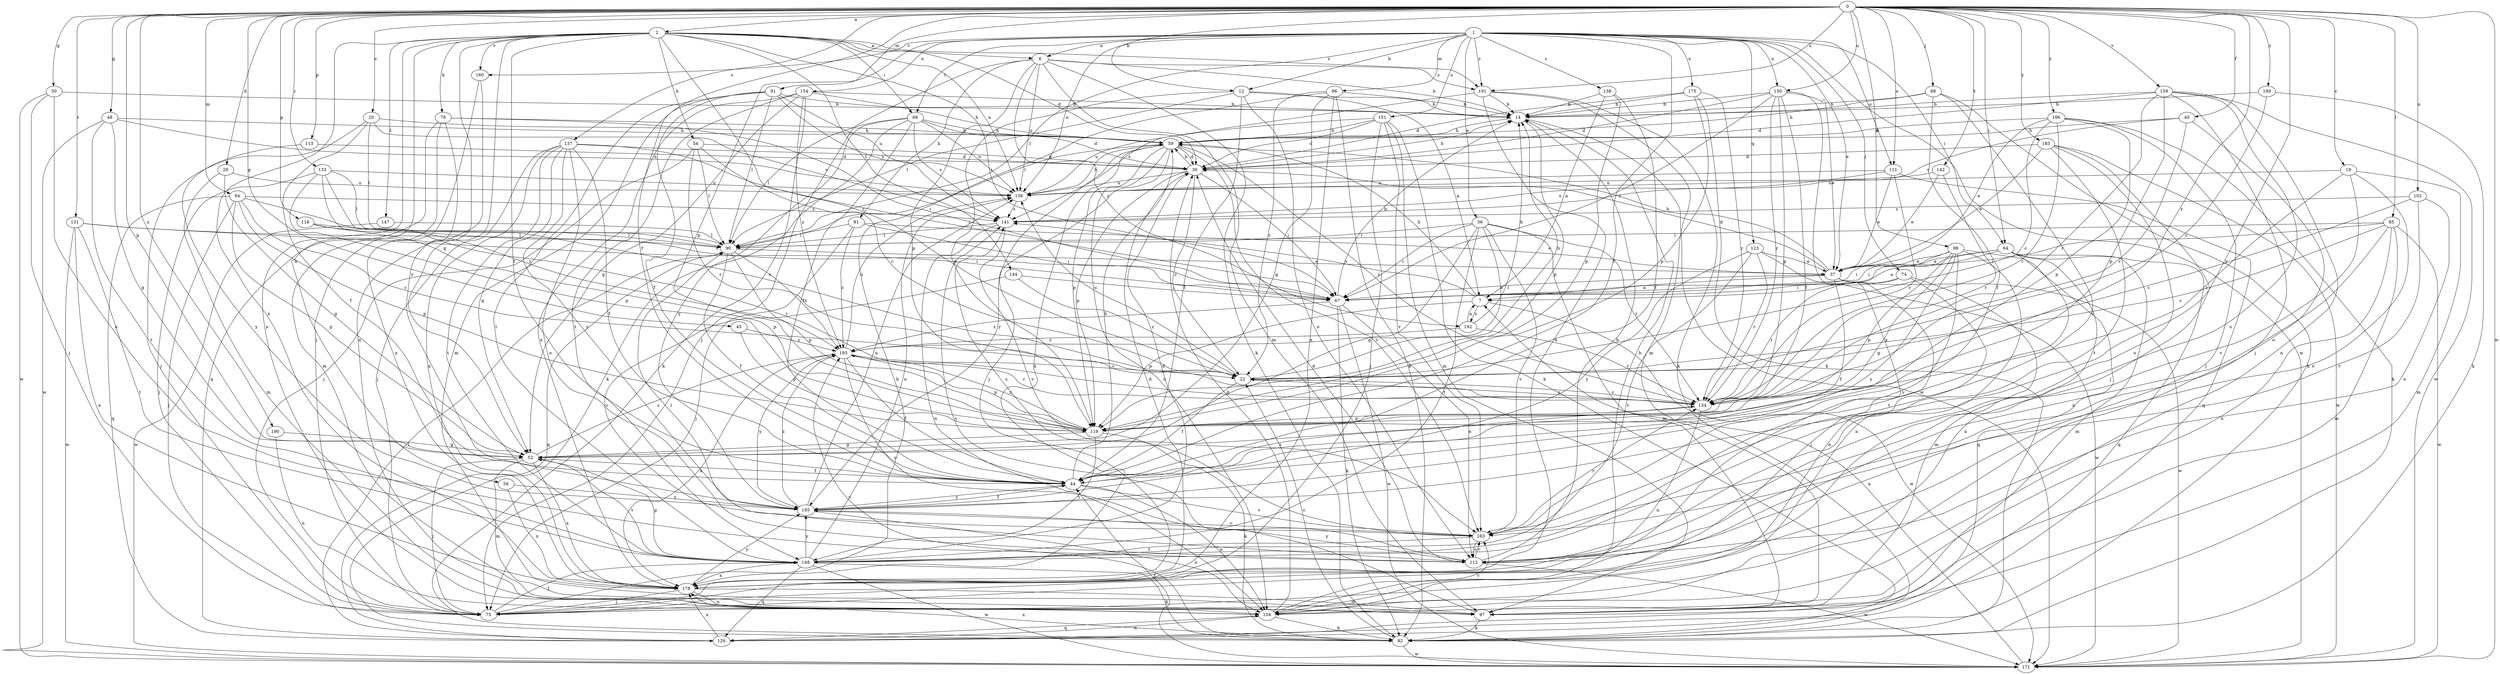 strict digraph  {
0;
1;
2;
6;
7;
12;
14;
19;
20;
22;
29;
30;
36;
37;
40;
44;
45;
48;
50;
52;
54;
56;
59;
64;
66;
67;
68;
74;
75;
76;
81;
82;
85;
90;
91;
94;
96;
97;
98;
102;
104;
111;
112;
113;
118;
119;
123;
126;
131;
133;
134;
137;
138;
141;
142;
144;
147;
148;
150;
151;
154;
156;
159;
160;
163;
171;
175;
178;
183;
185;
186;
189;
190;
191;
192;
193;
0 -> 2  [label=a];
0 -> 12  [label=b];
0 -> 19  [label=c];
0 -> 20  [label=c];
0 -> 29  [label=d];
0 -> 40  [label=f];
0 -> 44  [label=f];
0 -> 45  [label=g];
0 -> 48  [label=g];
0 -> 50  [label=g];
0 -> 52  [label=g];
0 -> 64  [label=i];
0 -> 68  [label=j];
0 -> 85  [label=l];
0 -> 91  [label=m];
0 -> 94  [label=m];
0 -> 98  [label=n];
0 -> 102  [label=n];
0 -> 111  [label=o];
0 -> 113  [label=p];
0 -> 118  [label=p];
0 -> 131  [label=r];
0 -> 133  [label=r];
0 -> 134  [label=r];
0 -> 137  [label=s];
0 -> 142  [label=t];
0 -> 150  [label=u];
0 -> 159  [label=v];
0 -> 171  [label=w];
0 -> 183  [label=y];
0 -> 185  [label=y];
0 -> 186  [label=z];
0 -> 189  [label=z];
0 -> 190  [label=z];
0 -> 191  [label=z];
1 -> 6  [label=a];
1 -> 12  [label=b];
1 -> 36  [label=e];
1 -> 37  [label=e];
1 -> 44  [label=f];
1 -> 64  [label=i];
1 -> 66  [label=i];
1 -> 74  [label=j];
1 -> 90  [label=l];
1 -> 96  [label=m];
1 -> 111  [label=o];
1 -> 119  [label=p];
1 -> 123  [label=q];
1 -> 138  [label=s];
1 -> 150  [label=u];
1 -> 151  [label=u];
1 -> 154  [label=u];
1 -> 156  [label=u];
1 -> 160  [label=v];
1 -> 171  [label=w];
1 -> 175  [label=x];
1 -> 191  [label=z];
2 -> 6  [label=a];
2 -> 22  [label=c];
2 -> 30  [label=d];
2 -> 44  [label=f];
2 -> 52  [label=g];
2 -> 54  [label=h];
2 -> 56  [label=h];
2 -> 66  [label=i];
2 -> 67  [label=i];
2 -> 76  [label=k];
2 -> 104  [label=n];
2 -> 144  [label=t];
2 -> 147  [label=t];
2 -> 156  [label=u];
2 -> 160  [label=v];
2 -> 178  [label=x];
2 -> 185  [label=y];
2 -> 191  [label=z];
6 -> 14  [label=b];
6 -> 75  [label=j];
6 -> 81  [label=k];
6 -> 82  [label=k];
6 -> 97  [label=m];
6 -> 119  [label=p];
6 -> 156  [label=u];
6 -> 191  [label=z];
6 -> 192  [label=z];
7 -> 59  [label=h];
7 -> 119  [label=p];
7 -> 141  [label=s];
7 -> 171  [label=w];
7 -> 192  [label=z];
12 -> 7  [label=a];
12 -> 14  [label=b];
12 -> 44  [label=f];
12 -> 90  [label=l];
12 -> 112  [label=o];
12 -> 119  [label=p];
14 -> 59  [label=h];
14 -> 119  [label=p];
14 -> 171  [label=w];
19 -> 97  [label=m];
19 -> 112  [label=o];
19 -> 134  [label=r];
19 -> 156  [label=u];
19 -> 163  [label=v];
20 -> 44  [label=f];
20 -> 59  [label=h];
20 -> 75  [label=j];
20 -> 90  [label=l];
20 -> 141  [label=s];
22 -> 14  [label=b];
22 -> 44  [label=f];
22 -> 134  [label=r];
22 -> 156  [label=u];
29 -> 52  [label=g];
29 -> 97  [label=m];
29 -> 156  [label=u];
30 -> 14  [label=b];
30 -> 22  [label=c];
30 -> 59  [label=h];
30 -> 67  [label=i];
30 -> 119  [label=p];
30 -> 156  [label=u];
36 -> 52  [label=g];
36 -> 67  [label=i];
36 -> 90  [label=l];
36 -> 97  [label=m];
36 -> 134  [label=r];
36 -> 148  [label=t];
36 -> 163  [label=v];
36 -> 193  [label=z];
37 -> 7  [label=a];
37 -> 30  [label=d];
37 -> 44  [label=f];
37 -> 59  [label=h];
37 -> 67  [label=i];
37 -> 75  [label=j];
37 -> 171  [label=w];
40 -> 59  [label=h];
40 -> 112  [label=o];
40 -> 134  [label=r];
40 -> 141  [label=s];
44 -> 59  [label=h];
44 -> 104  [label=n];
44 -> 134  [label=r];
44 -> 163  [label=v];
44 -> 185  [label=y];
45 -> 119  [label=p];
45 -> 193  [label=z];
48 -> 52  [label=g];
48 -> 59  [label=h];
48 -> 148  [label=t];
48 -> 156  [label=u];
48 -> 171  [label=w];
50 -> 14  [label=b];
50 -> 75  [label=j];
50 -> 112  [label=o];
50 -> 171  [label=w];
52 -> 44  [label=f];
52 -> 75  [label=j];
52 -> 97  [label=m];
52 -> 148  [label=t];
52 -> 178  [label=x];
52 -> 193  [label=z];
54 -> 22  [label=c];
54 -> 30  [label=d];
54 -> 75  [label=j];
54 -> 90  [label=l];
54 -> 134  [label=r];
56 -> 178  [label=x];
56 -> 185  [label=y];
59 -> 30  [label=d];
59 -> 75  [label=j];
59 -> 104  [label=n];
59 -> 119  [label=p];
59 -> 134  [label=r];
59 -> 163  [label=v];
59 -> 178  [label=x];
59 -> 185  [label=y];
64 -> 7  [label=a];
64 -> 37  [label=e];
64 -> 67  [label=i];
64 -> 97  [label=m];
64 -> 104  [label=n];
64 -> 126  [label=q];
64 -> 148  [label=t];
66 -> 30  [label=d];
66 -> 44  [label=f];
66 -> 59  [label=h];
66 -> 82  [label=k];
66 -> 90  [label=l];
66 -> 141  [label=s];
66 -> 156  [label=u];
66 -> 185  [label=y];
67 -> 14  [label=b];
67 -> 82  [label=k];
67 -> 112  [label=o];
67 -> 171  [label=w];
67 -> 193  [label=z];
68 -> 14  [label=b];
68 -> 44  [label=f];
68 -> 59  [label=h];
68 -> 82  [label=k];
68 -> 163  [label=v];
74 -> 67  [label=i];
74 -> 97  [label=m];
74 -> 104  [label=n];
74 -> 134  [label=r];
75 -> 59  [label=h];
75 -> 148  [label=t];
76 -> 59  [label=h];
76 -> 67  [label=i];
76 -> 97  [label=m];
76 -> 126  [label=q];
76 -> 178  [label=x];
81 -> 37  [label=e];
81 -> 67  [label=i];
81 -> 75  [label=j];
81 -> 90  [label=l];
81 -> 193  [label=z];
82 -> 22  [label=c];
82 -> 171  [label=w];
82 -> 178  [label=x];
82 -> 193  [label=z];
85 -> 22  [label=c];
85 -> 67  [label=i];
85 -> 90  [label=l];
85 -> 97  [label=m];
85 -> 104  [label=n];
85 -> 171  [label=w];
85 -> 178  [label=x];
90 -> 37  [label=e];
90 -> 44  [label=f];
90 -> 119  [label=p];
90 -> 126  [label=q];
90 -> 193  [label=z];
91 -> 14  [label=b];
91 -> 44  [label=f];
91 -> 90  [label=l];
91 -> 97  [label=m];
91 -> 141  [label=s];
91 -> 148  [label=t];
91 -> 156  [label=u];
94 -> 22  [label=c];
94 -> 52  [label=g];
94 -> 67  [label=i];
94 -> 75  [label=j];
94 -> 119  [label=p];
94 -> 126  [label=q];
94 -> 141  [label=s];
96 -> 14  [label=b];
96 -> 22  [label=c];
96 -> 52  [label=g];
96 -> 82  [label=k];
96 -> 90  [label=l];
96 -> 178  [label=x];
97 -> 82  [label=k];
97 -> 141  [label=s];
98 -> 37  [label=e];
98 -> 52  [label=g];
98 -> 67  [label=i];
98 -> 104  [label=n];
98 -> 119  [label=p];
98 -> 126  [label=q];
98 -> 163  [label=v];
98 -> 185  [label=y];
102 -> 22  [label=c];
102 -> 112  [label=o];
102 -> 141  [label=s];
102 -> 163  [label=v];
104 -> 30  [label=d];
104 -> 82  [label=k];
104 -> 126  [label=q];
104 -> 163  [label=v];
111 -> 37  [label=e];
111 -> 126  [label=q];
111 -> 134  [label=r];
111 -> 141  [label=s];
111 -> 156  [label=u];
112 -> 14  [label=b];
112 -> 30  [label=d];
112 -> 90  [label=l];
112 -> 163  [label=v];
112 -> 171  [label=w];
112 -> 185  [label=y];
113 -> 30  [label=d];
113 -> 185  [label=y];
118 -> 90  [label=l];
118 -> 119  [label=p];
118 -> 134  [label=r];
119 -> 52  [label=g];
119 -> 82  [label=k];
119 -> 148  [label=t];
119 -> 193  [label=z];
123 -> 37  [label=e];
123 -> 134  [label=r];
123 -> 148  [label=t];
123 -> 171  [label=w];
123 -> 185  [label=y];
126 -> 90  [label=l];
126 -> 104  [label=n];
126 -> 178  [label=x];
131 -> 67  [label=i];
131 -> 90  [label=l];
131 -> 148  [label=t];
131 -> 171  [label=w];
131 -> 178  [label=x];
133 -> 22  [label=c];
133 -> 75  [label=j];
133 -> 90  [label=l];
133 -> 119  [label=p];
133 -> 156  [label=u];
133 -> 193  [label=z];
134 -> 22  [label=c];
134 -> 104  [label=n];
134 -> 119  [label=p];
137 -> 30  [label=d];
137 -> 44  [label=f];
137 -> 52  [label=g];
137 -> 67  [label=i];
137 -> 75  [label=j];
137 -> 112  [label=o];
137 -> 148  [label=t];
137 -> 178  [label=x];
137 -> 185  [label=y];
138 -> 7  [label=a];
138 -> 14  [label=b];
138 -> 44  [label=f];
138 -> 119  [label=p];
141 -> 90  [label=l];
141 -> 104  [label=n];
141 -> 163  [label=v];
142 -> 37  [label=e];
142 -> 134  [label=r];
142 -> 156  [label=u];
144 -> 22  [label=c];
144 -> 67  [label=i];
144 -> 163  [label=v];
147 -> 90  [label=l];
147 -> 171  [label=w];
148 -> 30  [label=d];
148 -> 52  [label=g];
148 -> 82  [label=k];
148 -> 126  [label=q];
148 -> 156  [label=u];
148 -> 171  [label=w];
148 -> 178  [label=x];
148 -> 185  [label=y];
150 -> 14  [label=b];
150 -> 30  [label=d];
150 -> 37  [label=e];
150 -> 44  [label=f];
150 -> 67  [label=i];
150 -> 119  [label=p];
150 -> 134  [label=r];
150 -> 178  [label=x];
151 -> 30  [label=d];
151 -> 59  [label=h];
151 -> 75  [label=j];
151 -> 82  [label=k];
151 -> 97  [label=m];
151 -> 156  [label=u];
151 -> 163  [label=v];
154 -> 14  [label=b];
154 -> 52  [label=g];
154 -> 59  [label=h];
154 -> 82  [label=k];
154 -> 148  [label=t];
154 -> 178  [label=x];
154 -> 193  [label=z];
156 -> 59  [label=h];
156 -> 141  [label=s];
159 -> 14  [label=b];
159 -> 30  [label=d];
159 -> 75  [label=j];
159 -> 104  [label=n];
159 -> 112  [label=o];
159 -> 119  [label=p];
159 -> 134  [label=r];
159 -> 171  [label=w];
160 -> 75  [label=j];
160 -> 104  [label=n];
163 -> 112  [label=o];
163 -> 134  [label=r];
163 -> 141  [label=s];
163 -> 148  [label=t];
171 -> 7  [label=a];
171 -> 44  [label=f];
175 -> 14  [label=b];
175 -> 30  [label=d];
175 -> 82  [label=k];
175 -> 119  [label=p];
175 -> 134  [label=r];
178 -> 14  [label=b];
178 -> 30  [label=d];
178 -> 75  [label=j];
178 -> 97  [label=m];
178 -> 104  [label=n];
178 -> 185  [label=y];
183 -> 30  [label=d];
183 -> 37  [label=e];
183 -> 75  [label=j];
183 -> 112  [label=o];
183 -> 148  [label=t];
183 -> 171  [label=w];
185 -> 44  [label=f];
185 -> 104  [label=n];
185 -> 156  [label=u];
185 -> 163  [label=v];
185 -> 193  [label=z];
186 -> 22  [label=c];
186 -> 37  [label=e];
186 -> 59  [label=h];
186 -> 75  [label=j];
186 -> 82  [label=k];
186 -> 119  [label=p];
186 -> 134  [label=r];
189 -> 14  [label=b];
189 -> 22  [label=c];
189 -> 82  [label=k];
190 -> 52  [label=g];
190 -> 104  [label=n];
191 -> 14  [label=b];
191 -> 82  [label=k];
191 -> 97  [label=m];
191 -> 141  [label=s];
191 -> 178  [label=x];
192 -> 7  [label=a];
192 -> 14  [label=b];
192 -> 134  [label=r];
192 -> 193  [label=z];
193 -> 22  [label=c];
193 -> 44  [label=f];
193 -> 112  [label=o];
193 -> 119  [label=p];
193 -> 134  [label=r];
193 -> 156  [label=u];
193 -> 178  [label=x];
193 -> 185  [label=y];
}
